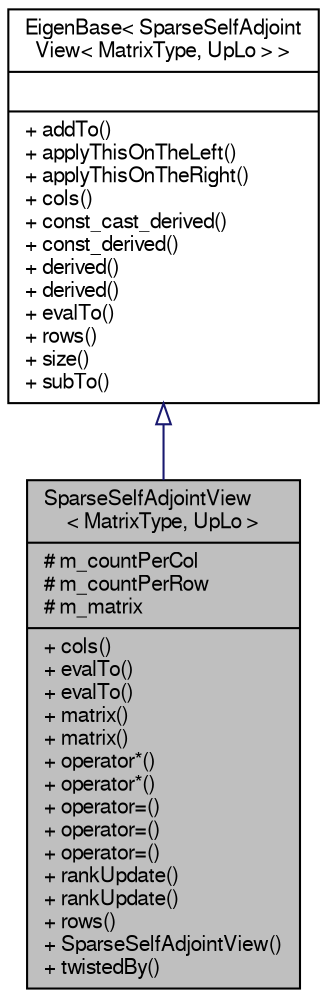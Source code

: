 digraph "SparseSelfAdjointView&lt; MatrixType, UpLo &gt;"
{
  edge [fontname="FreeSans",fontsize="10",labelfontname="FreeSans",labelfontsize="10"];
  node [fontname="FreeSans",fontsize="10",shape=record];
  Node1 [label="{SparseSelfAdjointView\l\< MatrixType, UpLo \>\n|# m_countPerCol\l# m_countPerRow\l# m_matrix\l|+ cols()\l+ evalTo()\l+ evalTo()\l+ matrix()\l+ matrix()\l+ operator*()\l+ operator*()\l+ operator=()\l+ operator=()\l+ operator=()\l+ rankUpdate()\l+ rankUpdate()\l+ rows()\l+ SparseSelfAdjointView()\l+ twistedBy()\l}",height=0.2,width=0.4,color="black", fillcolor="grey75", style="filled" fontcolor="black"];
  Node2 -> Node1 [dir="back",color="midnightblue",fontsize="10",style="solid",arrowtail="onormal",fontname="FreeSans"];
  Node2 [label="{EigenBase\< SparseSelfAdjoint\lView\< MatrixType, UpLo \> \>\n||+ addTo()\l+ applyThisOnTheLeft()\l+ applyThisOnTheRight()\l+ cols()\l+ const_cast_derived()\l+ const_derived()\l+ derived()\l+ derived()\l+ evalTo()\l+ rows()\l+ size()\l+ subTo()\l}",height=0.2,width=0.4,color="black", fillcolor="white", style="filled",URL="$structEigen_1_1EigenBase.html"];
}
